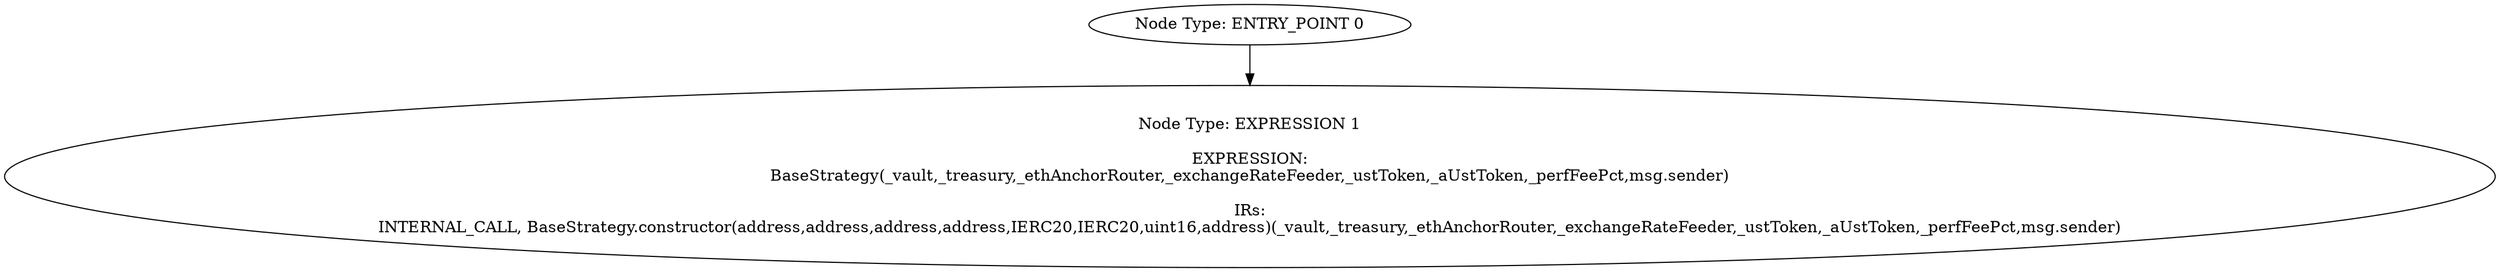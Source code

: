 digraph{
0[label="Node Type: ENTRY_POINT 0
"];
0->1;
1[label="Node Type: EXPRESSION 1

EXPRESSION:
BaseStrategy(_vault,_treasury,_ethAnchorRouter,_exchangeRateFeeder,_ustToken,_aUstToken,_perfFeePct,msg.sender)

IRs:
INTERNAL_CALL, BaseStrategy.constructor(address,address,address,address,IERC20,IERC20,uint16,address)(_vault,_treasury,_ethAnchorRouter,_exchangeRateFeeder,_ustToken,_aUstToken,_perfFeePct,msg.sender)"];
}
